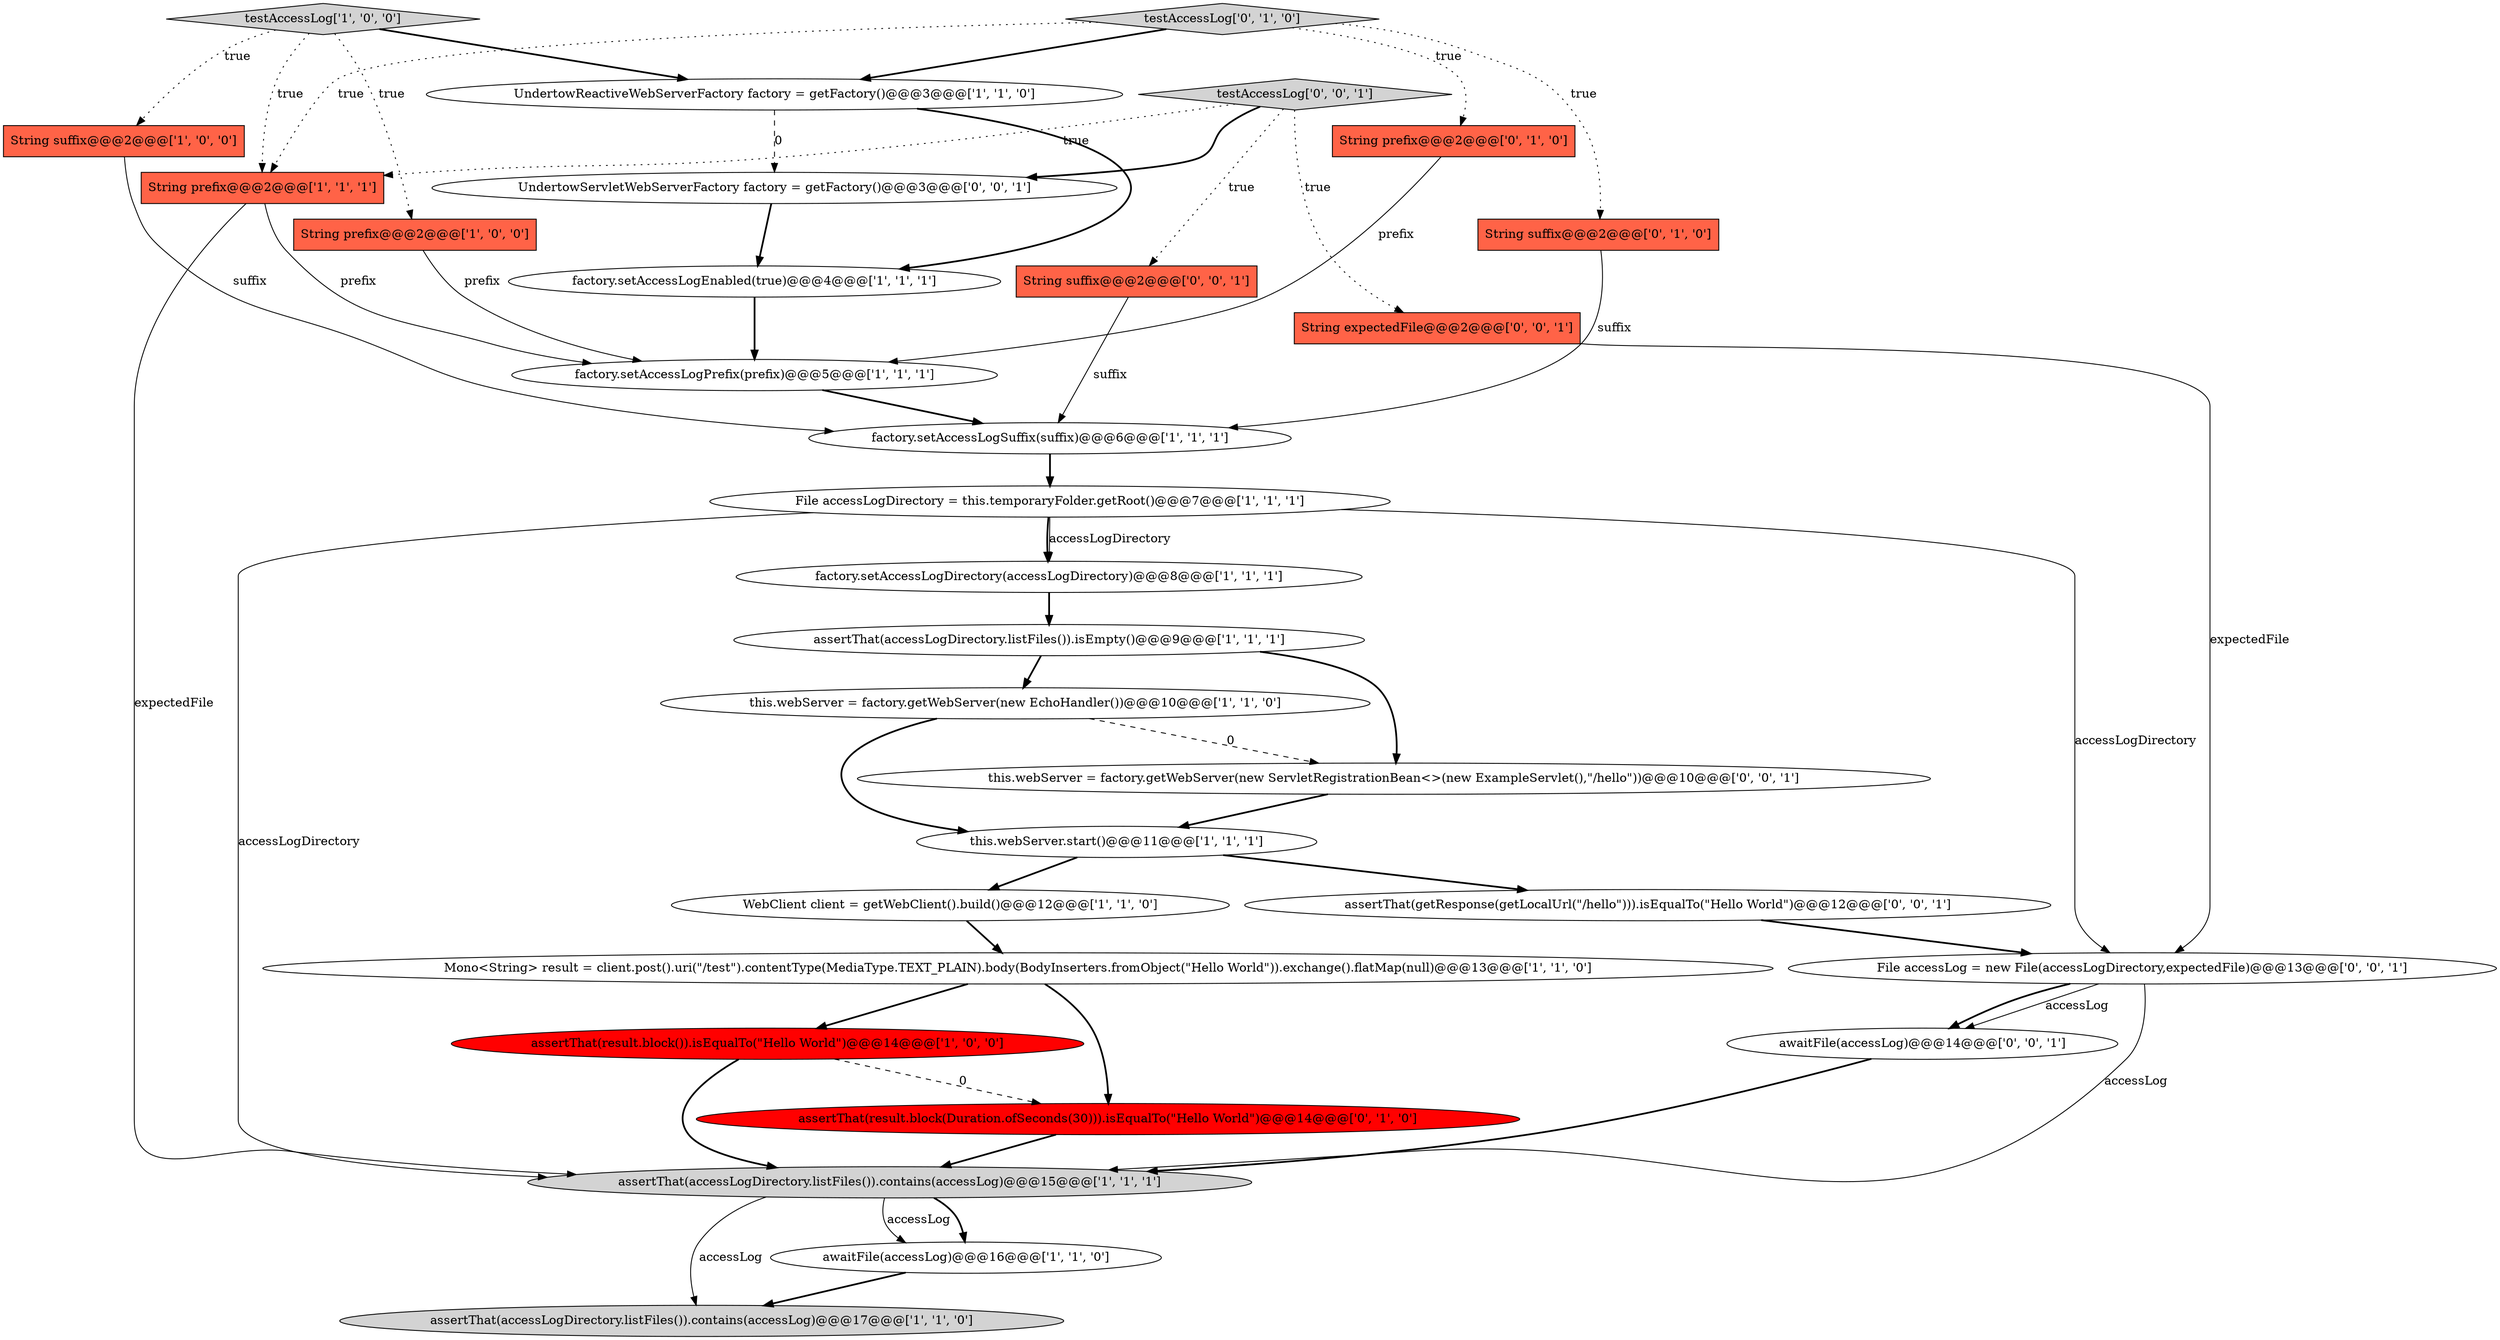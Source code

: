 digraph {
12 [style = filled, label = "testAccessLog['1', '0', '0']", fillcolor = lightgray, shape = diamond image = "AAA0AAABBB1BBB"];
17 [style = filled, label = "String prefix@@@2@@@['1', '1', '1']", fillcolor = tomato, shape = box image = "AAA0AAABBB1BBB"];
7 [style = filled, label = "Mono<String> result = client.post().uri(\"/test\").contentType(MediaType.TEXT_PLAIN).body(BodyInserters.fromObject(\"Hello World\")).exchange().flatMap(null)@@@13@@@['1', '1', '0']", fillcolor = white, shape = ellipse image = "AAA0AAABBB1BBB"];
18 [style = filled, label = "WebClient client = getWebClient().build()@@@12@@@['1', '1', '0']", fillcolor = white, shape = ellipse image = "AAA0AAABBB1BBB"];
9 [style = filled, label = "assertThat(accessLogDirectory.listFiles()).isEmpty()@@@9@@@['1', '1', '1']", fillcolor = white, shape = ellipse image = "AAA0AAABBB1BBB"];
23 [style = filled, label = "String expectedFile@@@2@@@['0', '0', '1']", fillcolor = tomato, shape = box image = "AAA0AAABBB3BBB"];
1 [style = filled, label = "String prefix@@@2@@@['1', '0', '0']", fillcolor = tomato, shape = box image = "AAA0AAABBB1BBB"];
4 [style = filled, label = "assertThat(accessLogDirectory.listFiles()).contains(accessLog)@@@17@@@['1', '1', '0']", fillcolor = lightgray, shape = ellipse image = "AAA0AAABBB1BBB"];
11 [style = filled, label = "String suffix@@@2@@@['1', '0', '0']", fillcolor = tomato, shape = box image = "AAA0AAABBB1BBB"];
2 [style = filled, label = "factory.setAccessLogSuffix(suffix)@@@6@@@['1', '1', '1']", fillcolor = white, shape = ellipse image = "AAA0AAABBB1BBB"];
8 [style = filled, label = "UndertowReactiveWebServerFactory factory = getFactory()@@@3@@@['1', '1', '0']", fillcolor = white, shape = ellipse image = "AAA0AAABBB1BBB"];
6 [style = filled, label = "this.webServer = factory.getWebServer(new EchoHandler())@@@10@@@['1', '1', '0']", fillcolor = white, shape = ellipse image = "AAA0AAABBB1BBB"];
15 [style = filled, label = "awaitFile(accessLog)@@@16@@@['1', '1', '0']", fillcolor = white, shape = ellipse image = "AAA0AAABBB1BBB"];
29 [style = filled, label = "this.webServer = factory.getWebServer(new ServletRegistrationBean<>(new ExampleServlet(),\"/hello\"))@@@10@@@['0', '0', '1']", fillcolor = white, shape = ellipse image = "AAA0AAABBB3BBB"];
5 [style = filled, label = "assertThat(accessLogDirectory.listFiles()).contains(accessLog)@@@15@@@['1', '1', '1']", fillcolor = lightgray, shape = ellipse image = "AAA0AAABBB1BBB"];
22 [style = filled, label = "String prefix@@@2@@@['0', '1', '0']", fillcolor = tomato, shape = box image = "AAA0AAABBB2BBB"];
3 [style = filled, label = "File accessLogDirectory = this.temporaryFolder.getRoot()@@@7@@@['1', '1', '1']", fillcolor = white, shape = ellipse image = "AAA0AAABBB1BBB"];
30 [style = filled, label = "File accessLog = new File(accessLogDirectory,expectedFile)@@@13@@@['0', '0', '1']", fillcolor = white, shape = ellipse image = "AAA0AAABBB3BBB"];
16 [style = filled, label = "this.webServer.start()@@@11@@@['1', '1', '1']", fillcolor = white, shape = ellipse image = "AAA0AAABBB1BBB"];
24 [style = filled, label = "testAccessLog['0', '0', '1']", fillcolor = lightgray, shape = diamond image = "AAA0AAABBB3BBB"];
10 [style = filled, label = "factory.setAccessLogEnabled(true)@@@4@@@['1', '1', '1']", fillcolor = white, shape = ellipse image = "AAA0AAABBB1BBB"];
20 [style = filled, label = "assertThat(result.block(Duration.ofSeconds(30))).isEqualTo(\"Hello World\")@@@14@@@['0', '1', '0']", fillcolor = red, shape = ellipse image = "AAA1AAABBB2BBB"];
27 [style = filled, label = "UndertowServletWebServerFactory factory = getFactory()@@@3@@@['0', '0', '1']", fillcolor = white, shape = ellipse image = "AAA0AAABBB3BBB"];
19 [style = filled, label = "String suffix@@@2@@@['0', '1', '0']", fillcolor = tomato, shape = box image = "AAA0AAABBB2BBB"];
0 [style = filled, label = "factory.setAccessLogPrefix(prefix)@@@5@@@['1', '1', '1']", fillcolor = white, shape = ellipse image = "AAA0AAABBB1BBB"];
28 [style = filled, label = "assertThat(getResponse(getLocalUrl(\"/hello\"))).isEqualTo(\"Hello World\")@@@12@@@['0', '0', '1']", fillcolor = white, shape = ellipse image = "AAA0AAABBB3BBB"];
14 [style = filled, label = "assertThat(result.block()).isEqualTo(\"Hello World\")@@@14@@@['1', '0', '0']", fillcolor = red, shape = ellipse image = "AAA1AAABBB1BBB"];
13 [style = filled, label = "factory.setAccessLogDirectory(accessLogDirectory)@@@8@@@['1', '1', '1']", fillcolor = white, shape = ellipse image = "AAA0AAABBB1BBB"];
21 [style = filled, label = "testAccessLog['0', '1', '0']", fillcolor = lightgray, shape = diamond image = "AAA0AAABBB2BBB"];
26 [style = filled, label = "awaitFile(accessLog)@@@14@@@['0', '0', '1']", fillcolor = white, shape = ellipse image = "AAA0AAABBB3BBB"];
25 [style = filled, label = "String suffix@@@2@@@['0', '0', '1']", fillcolor = tomato, shape = box image = "AAA0AAABBB3BBB"];
3->5 [style = solid, label="accessLogDirectory"];
5->4 [style = solid, label="accessLog"];
8->10 [style = bold, label=""];
12->17 [style = dotted, label="true"];
16->18 [style = bold, label=""];
30->5 [style = solid, label="accessLog"];
30->26 [style = solid, label="accessLog"];
28->30 [style = bold, label=""];
24->25 [style = dotted, label="true"];
26->5 [style = bold, label=""];
2->3 [style = bold, label=""];
24->17 [style = dotted, label="true"];
0->2 [style = bold, label=""];
30->26 [style = bold, label=""];
11->2 [style = solid, label="suffix"];
21->8 [style = bold, label=""];
12->1 [style = dotted, label="true"];
14->20 [style = dashed, label="0"];
5->15 [style = bold, label=""];
23->30 [style = solid, label="expectedFile"];
21->22 [style = dotted, label="true"];
21->17 [style = dotted, label="true"];
17->0 [style = solid, label="prefix"];
7->20 [style = bold, label=""];
19->2 [style = solid, label="suffix"];
22->0 [style = solid, label="prefix"];
9->6 [style = bold, label=""];
20->5 [style = bold, label=""];
7->14 [style = bold, label=""];
12->11 [style = dotted, label="true"];
25->2 [style = solid, label="suffix"];
6->29 [style = dashed, label="0"];
24->23 [style = dotted, label="true"];
16->28 [style = bold, label=""];
6->16 [style = bold, label=""];
12->8 [style = bold, label=""];
3->30 [style = solid, label="accessLogDirectory"];
27->10 [style = bold, label=""];
10->0 [style = bold, label=""];
21->19 [style = dotted, label="true"];
15->4 [style = bold, label=""];
3->13 [style = bold, label=""];
8->27 [style = dashed, label="0"];
17->5 [style = solid, label="expectedFile"];
13->9 [style = bold, label=""];
5->15 [style = solid, label="accessLog"];
18->7 [style = bold, label=""];
9->29 [style = bold, label=""];
1->0 [style = solid, label="prefix"];
29->16 [style = bold, label=""];
24->27 [style = bold, label=""];
3->13 [style = solid, label="accessLogDirectory"];
14->5 [style = bold, label=""];
}
